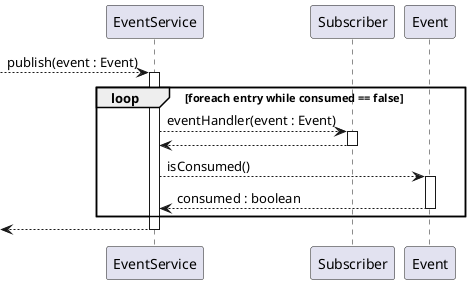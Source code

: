 @startuml
--> EventService: publish(event : Event)
activate EventService
loop foreach entry while consumed == false
EventService --> Subscriber: eventHandler(event : Event)
activate Subscriber
EventService <-- Subscriber
deactivate Subscriber

EventService --> Event: isConsumed()
activate Event
EventService <-- Event: consumed : boolean
deactivate Event
end
<-- EventService
deactivate EventService
@enduml
